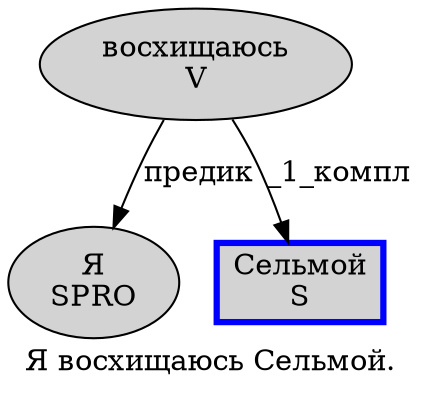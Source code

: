 digraph SENTENCE_520 {
	graph [label="Я восхищаюсь Сельмой."]
	node [style=filled]
		0 [label="Я
SPRO" color="" fillcolor=lightgray penwidth=1 shape=ellipse]
		1 [label="восхищаюсь
V" color="" fillcolor=lightgray penwidth=1 shape=ellipse]
		2 [label="Сельмой
S" color=blue fillcolor=lightgray penwidth=3 shape=box]
			1 -> 0 [label="предик"]
			1 -> 2 [label="_1_компл"]
}